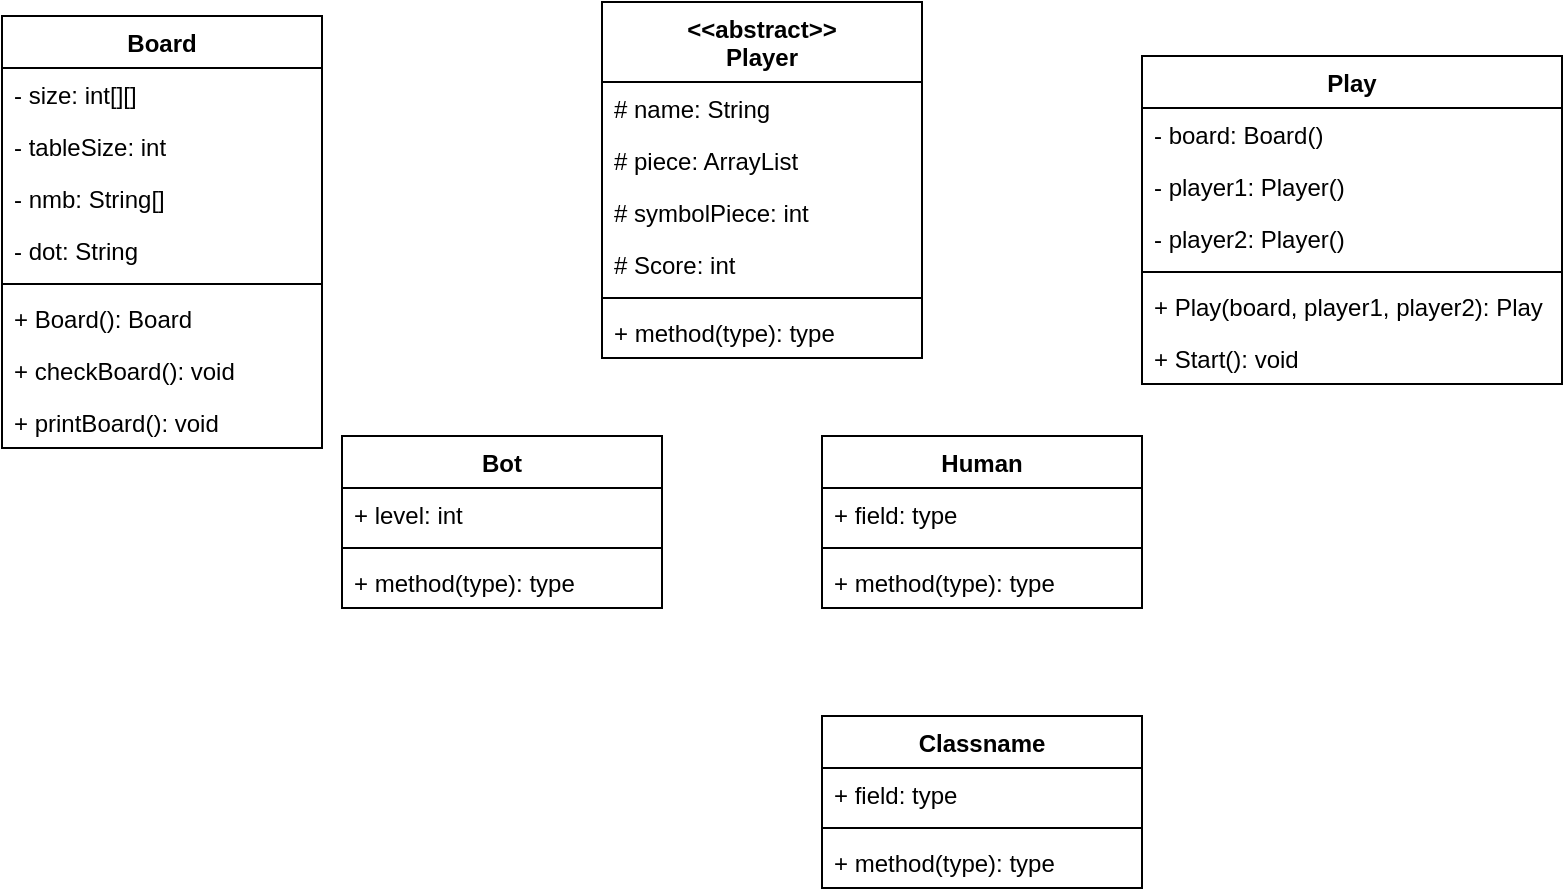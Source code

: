 <mxfile version="16.0.0" type="device"><diagram id="8IOEIFjfb0JqxVnk7wSe" name="Página-1"><mxGraphModel dx="1038" dy="641" grid="1" gridSize="10" guides="1" tooltips="1" connect="1" arrows="1" fold="1" page="1" pageScale="1" pageWidth="827" pageHeight="1169" math="0" shadow="0"><root><mxCell id="0"/><mxCell id="1" parent="0"/><mxCell id="XjAx744WB-WIspJq6mfz-5" value="Board" style="swimlane;fontStyle=1;align=center;verticalAlign=top;childLayout=stackLayout;horizontal=1;startSize=26;horizontalStack=0;resizeParent=1;resizeParentMax=0;resizeLast=0;collapsible=1;marginBottom=0;" parent="1" vertex="1"><mxGeometry x="40" y="250" width="160" height="216" as="geometry"/></mxCell><mxCell id="XjAx744WB-WIspJq6mfz-40" value="- size: int[][]&#10;" style="text;strokeColor=none;fillColor=none;align=left;verticalAlign=top;spacingLeft=4;spacingRight=4;overflow=hidden;rotatable=0;points=[[0,0.5],[1,0.5]];portConstraint=eastwest;" parent="XjAx744WB-WIspJq6mfz-5" vertex="1"><mxGeometry y="26" width="160" height="26" as="geometry"/></mxCell><mxCell id="XjAx744WB-WIspJq6mfz-6" value="- tableSize: int" style="text;strokeColor=none;fillColor=none;align=left;verticalAlign=top;spacingLeft=4;spacingRight=4;overflow=hidden;rotatable=0;points=[[0,0.5],[1,0.5]];portConstraint=eastwest;" parent="XjAx744WB-WIspJq6mfz-5" vertex="1"><mxGeometry y="52" width="160" height="26" as="geometry"/></mxCell><mxCell id="XjAx744WB-WIspJq6mfz-41" value="- nmb: String[]" style="text;strokeColor=none;fillColor=none;align=left;verticalAlign=top;spacingLeft=4;spacingRight=4;overflow=hidden;rotatable=0;points=[[0,0.5],[1,0.5]];portConstraint=eastwest;" parent="XjAx744WB-WIspJq6mfz-5" vertex="1"><mxGeometry y="78" width="160" height="26" as="geometry"/></mxCell><mxCell id="XjAx744WB-WIspJq6mfz-42" value="- dot: String" style="text;strokeColor=none;fillColor=none;align=left;verticalAlign=top;spacingLeft=4;spacingRight=4;overflow=hidden;rotatable=0;points=[[0,0.5],[1,0.5]];portConstraint=eastwest;" parent="XjAx744WB-WIspJq6mfz-5" vertex="1"><mxGeometry y="104" width="160" height="26" as="geometry"/></mxCell><mxCell id="XjAx744WB-WIspJq6mfz-7" value="" style="line;strokeWidth=1;fillColor=none;align=left;verticalAlign=middle;spacingTop=-1;spacingLeft=3;spacingRight=3;rotatable=0;labelPosition=right;points=[];portConstraint=eastwest;" parent="XjAx744WB-WIspJq6mfz-5" vertex="1"><mxGeometry y="130" width="160" height="8" as="geometry"/></mxCell><mxCell id="XjAx744WB-WIspJq6mfz-8" value="+ Board(): Board" style="text;strokeColor=none;fillColor=none;align=left;verticalAlign=top;spacingLeft=4;spacingRight=4;overflow=hidden;rotatable=0;points=[[0,0.5],[1,0.5]];portConstraint=eastwest;" parent="XjAx744WB-WIspJq6mfz-5" vertex="1"><mxGeometry y="138" width="160" height="26" as="geometry"/></mxCell><mxCell id="a1Nyw3wcKnJk3OlNvZAU-3" value="+ checkBoard(): void" style="text;strokeColor=none;fillColor=none;align=left;verticalAlign=top;spacingLeft=4;spacingRight=4;overflow=hidden;rotatable=0;points=[[0,0.5],[1,0.5]];portConstraint=eastwest;" vertex="1" parent="XjAx744WB-WIspJq6mfz-5"><mxGeometry y="164" width="160" height="26" as="geometry"/></mxCell><mxCell id="a1Nyw3wcKnJk3OlNvZAU-2" value="+ printBoard(): void" style="text;strokeColor=none;fillColor=none;align=left;verticalAlign=top;spacingLeft=4;spacingRight=4;overflow=hidden;rotatable=0;points=[[0,0.5],[1,0.5]];portConstraint=eastwest;" vertex="1" parent="XjAx744WB-WIspJq6mfz-5"><mxGeometry y="190" width="160" height="26" as="geometry"/></mxCell><mxCell id="XjAx744WB-WIspJq6mfz-9" value="&lt;&lt;abstract&gt;&gt;&#10;Player" style="swimlane;fontStyle=1;align=center;verticalAlign=top;childLayout=stackLayout;horizontal=1;startSize=40;horizontalStack=0;resizeParent=1;resizeParentMax=0;resizeLast=0;collapsible=1;marginBottom=0;" parent="1" vertex="1"><mxGeometry x="340" y="243" width="160" height="178" as="geometry"/></mxCell><mxCell id="XjAx744WB-WIspJq6mfz-35" value="# name: String" style="text;strokeColor=none;fillColor=none;align=left;verticalAlign=top;spacingLeft=4;spacingRight=4;overflow=hidden;rotatable=0;points=[[0,0.5],[1,0.5]];portConstraint=eastwest;" parent="XjAx744WB-WIspJq6mfz-9" vertex="1"><mxGeometry y="40" width="160" height="26" as="geometry"/></mxCell><mxCell id="XjAx744WB-WIspJq6mfz-10" value="# piece: ArrayList" style="text;strokeColor=none;fillColor=none;align=left;verticalAlign=top;spacingLeft=4;spacingRight=4;overflow=hidden;rotatable=0;points=[[0,0.5],[1,0.5]];portConstraint=eastwest;" parent="XjAx744WB-WIspJq6mfz-9" vertex="1"><mxGeometry y="66" width="160" height="26" as="geometry"/></mxCell><mxCell id="XjAx744WB-WIspJq6mfz-36" value="# symbolPiece: int" style="text;strokeColor=none;fillColor=none;align=left;verticalAlign=top;spacingLeft=4;spacingRight=4;overflow=hidden;rotatable=0;points=[[0,0.5],[1,0.5]];portConstraint=eastwest;" parent="XjAx744WB-WIspJq6mfz-9" vertex="1"><mxGeometry y="92" width="160" height="26" as="geometry"/></mxCell><mxCell id="XjAx744WB-WIspJq6mfz-37" value="# Score: int" style="text;strokeColor=none;fillColor=none;align=left;verticalAlign=top;spacingLeft=4;spacingRight=4;overflow=hidden;rotatable=0;points=[[0,0.5],[1,0.5]];portConstraint=eastwest;" parent="XjAx744WB-WIspJq6mfz-9" vertex="1"><mxGeometry y="118" width="160" height="26" as="geometry"/></mxCell><mxCell id="XjAx744WB-WIspJq6mfz-11" value="" style="line;strokeWidth=1;fillColor=none;align=left;verticalAlign=middle;spacingTop=-1;spacingLeft=3;spacingRight=3;rotatable=0;labelPosition=right;points=[];portConstraint=eastwest;" parent="XjAx744WB-WIspJq6mfz-9" vertex="1"><mxGeometry y="144" width="160" height="8" as="geometry"/></mxCell><mxCell id="XjAx744WB-WIspJq6mfz-12" value="+ method(type): type" style="text;strokeColor=none;fillColor=none;align=left;verticalAlign=top;spacingLeft=4;spacingRight=4;overflow=hidden;rotatable=0;points=[[0,0.5],[1,0.5]];portConstraint=eastwest;" parent="XjAx744WB-WIspJq6mfz-9" vertex="1"><mxGeometry y="152" width="160" height="26" as="geometry"/></mxCell><mxCell id="XjAx744WB-WIspJq6mfz-13" value="Human" style="swimlane;fontStyle=1;align=center;verticalAlign=top;childLayout=stackLayout;horizontal=1;startSize=26;horizontalStack=0;resizeParent=1;resizeParentMax=0;resizeLast=0;collapsible=1;marginBottom=0;" parent="1" vertex="1"><mxGeometry x="450" y="460" width="160" height="86" as="geometry"/></mxCell><mxCell id="XjAx744WB-WIspJq6mfz-14" value="+ field: type" style="text;strokeColor=none;fillColor=none;align=left;verticalAlign=top;spacingLeft=4;spacingRight=4;overflow=hidden;rotatable=0;points=[[0,0.5],[1,0.5]];portConstraint=eastwest;" parent="XjAx744WB-WIspJq6mfz-13" vertex="1"><mxGeometry y="26" width="160" height="26" as="geometry"/></mxCell><mxCell id="XjAx744WB-WIspJq6mfz-15" value="" style="line;strokeWidth=1;fillColor=none;align=left;verticalAlign=middle;spacingTop=-1;spacingLeft=3;spacingRight=3;rotatable=0;labelPosition=right;points=[];portConstraint=eastwest;" parent="XjAx744WB-WIspJq6mfz-13" vertex="1"><mxGeometry y="52" width="160" height="8" as="geometry"/></mxCell><mxCell id="XjAx744WB-WIspJq6mfz-16" value="+ method(type): type" style="text;strokeColor=none;fillColor=none;align=left;verticalAlign=top;spacingLeft=4;spacingRight=4;overflow=hidden;rotatable=0;points=[[0,0.5],[1,0.5]];portConstraint=eastwest;" parent="XjAx744WB-WIspJq6mfz-13" vertex="1"><mxGeometry y="60" width="160" height="26" as="geometry"/></mxCell><mxCell id="XjAx744WB-WIspJq6mfz-27" value="Bot" style="swimlane;fontStyle=1;align=center;verticalAlign=top;childLayout=stackLayout;horizontal=1;startSize=26;horizontalStack=0;resizeParent=1;resizeParentMax=0;resizeLast=0;collapsible=1;marginBottom=0;" parent="1" vertex="1"><mxGeometry x="210" y="460" width="160" height="86" as="geometry"/></mxCell><mxCell id="XjAx744WB-WIspJq6mfz-28" value="+ level: int" style="text;strokeColor=none;fillColor=none;align=left;verticalAlign=top;spacingLeft=4;spacingRight=4;overflow=hidden;rotatable=0;points=[[0,0.5],[1,0.5]];portConstraint=eastwest;" parent="XjAx744WB-WIspJq6mfz-27" vertex="1"><mxGeometry y="26" width="160" height="26" as="geometry"/></mxCell><mxCell id="XjAx744WB-WIspJq6mfz-29" value="" style="line;strokeWidth=1;fillColor=none;align=left;verticalAlign=middle;spacingTop=-1;spacingLeft=3;spacingRight=3;rotatable=0;labelPosition=right;points=[];portConstraint=eastwest;" parent="XjAx744WB-WIspJq6mfz-27" vertex="1"><mxGeometry y="52" width="160" height="8" as="geometry"/></mxCell><mxCell id="XjAx744WB-WIspJq6mfz-30" value="+ method(type): type" style="text;strokeColor=none;fillColor=none;align=left;verticalAlign=top;spacingLeft=4;spacingRight=4;overflow=hidden;rotatable=0;points=[[0,0.5],[1,0.5]];portConstraint=eastwest;" parent="XjAx744WB-WIspJq6mfz-27" vertex="1"><mxGeometry y="60" width="160" height="26" as="geometry"/></mxCell><mxCell id="XjAx744WB-WIspJq6mfz-31" value="Play" style="swimlane;fontStyle=1;align=center;verticalAlign=top;childLayout=stackLayout;horizontal=1;startSize=26;horizontalStack=0;resizeParent=1;resizeParentMax=0;resizeLast=0;collapsible=1;marginBottom=0;" parent="1" vertex="1"><mxGeometry x="610" y="270" width="210" height="164" as="geometry"/></mxCell><mxCell id="XjAx744WB-WIspJq6mfz-32" value="- board: Board()" style="text;strokeColor=none;fillColor=none;align=left;verticalAlign=top;spacingLeft=4;spacingRight=4;overflow=hidden;rotatable=0;points=[[0,0.5],[1,0.5]];portConstraint=eastwest;" parent="XjAx744WB-WIspJq6mfz-31" vertex="1"><mxGeometry y="26" width="210" height="26" as="geometry"/></mxCell><mxCell id="XjAx744WB-WIspJq6mfz-51" value="- player1: Player()" style="text;strokeColor=none;fillColor=none;align=left;verticalAlign=top;spacingLeft=4;spacingRight=4;overflow=hidden;rotatable=0;points=[[0,0.5],[1,0.5]];portConstraint=eastwest;" parent="XjAx744WB-WIspJq6mfz-31" vertex="1"><mxGeometry y="52" width="210" height="26" as="geometry"/></mxCell><mxCell id="XjAx744WB-WIspJq6mfz-52" value="- player2: Player()" style="text;strokeColor=none;fillColor=none;align=left;verticalAlign=top;spacingLeft=4;spacingRight=4;overflow=hidden;rotatable=0;points=[[0,0.5],[1,0.5]];portConstraint=eastwest;" parent="XjAx744WB-WIspJq6mfz-31" vertex="1"><mxGeometry y="78" width="210" height="26" as="geometry"/></mxCell><mxCell id="XjAx744WB-WIspJq6mfz-33" value="" style="line;strokeWidth=1;fillColor=none;align=left;verticalAlign=middle;spacingTop=-1;spacingLeft=3;spacingRight=3;rotatable=0;labelPosition=right;points=[];portConstraint=eastwest;" parent="XjAx744WB-WIspJq6mfz-31" vertex="1"><mxGeometry y="104" width="210" height="8" as="geometry"/></mxCell><mxCell id="XjAx744WB-WIspJq6mfz-34" value="+ Play(board, player1, player2): Play" style="text;strokeColor=none;fillColor=none;align=left;verticalAlign=top;spacingLeft=4;spacingRight=4;overflow=hidden;rotatable=0;points=[[0,0.5],[1,0.5]];portConstraint=eastwest;" parent="XjAx744WB-WIspJq6mfz-31" vertex="1"><mxGeometry y="112" width="210" height="26" as="geometry"/></mxCell><mxCell id="a1Nyw3wcKnJk3OlNvZAU-1" value="+ Start(): void" style="text;strokeColor=none;fillColor=none;align=left;verticalAlign=top;spacingLeft=4;spacingRight=4;overflow=hidden;rotatable=0;points=[[0,0.5],[1,0.5]];portConstraint=eastwest;" vertex="1" parent="XjAx744WB-WIspJq6mfz-31"><mxGeometry y="138" width="210" height="26" as="geometry"/></mxCell><mxCell id="XjAx744WB-WIspJq6mfz-43" value="Classname" style="swimlane;fontStyle=1;align=center;verticalAlign=top;childLayout=stackLayout;horizontal=1;startSize=26;horizontalStack=0;resizeParent=1;resizeParentMax=0;resizeLast=0;collapsible=1;marginBottom=0;" parent="1" vertex="1"><mxGeometry x="450" y="600" width="160" height="86" as="geometry"/></mxCell><mxCell id="XjAx744WB-WIspJq6mfz-44" value="+ field: type" style="text;strokeColor=none;fillColor=none;align=left;verticalAlign=top;spacingLeft=4;spacingRight=4;overflow=hidden;rotatable=0;points=[[0,0.5],[1,0.5]];portConstraint=eastwest;" parent="XjAx744WB-WIspJq6mfz-43" vertex="1"><mxGeometry y="26" width="160" height="26" as="geometry"/></mxCell><mxCell id="XjAx744WB-WIspJq6mfz-45" value="" style="line;strokeWidth=1;fillColor=none;align=left;verticalAlign=middle;spacingTop=-1;spacingLeft=3;spacingRight=3;rotatable=0;labelPosition=right;points=[];portConstraint=eastwest;" parent="XjAx744WB-WIspJq6mfz-43" vertex="1"><mxGeometry y="52" width="160" height="8" as="geometry"/></mxCell><mxCell id="XjAx744WB-WIspJq6mfz-46" value="+ method(type): type" style="text;strokeColor=none;fillColor=none;align=left;verticalAlign=top;spacingLeft=4;spacingRight=4;overflow=hidden;rotatable=0;points=[[0,0.5],[1,0.5]];portConstraint=eastwest;" parent="XjAx744WB-WIspJq6mfz-43" vertex="1"><mxGeometry y="60" width="160" height="26" as="geometry"/></mxCell></root></mxGraphModel></diagram></mxfile>